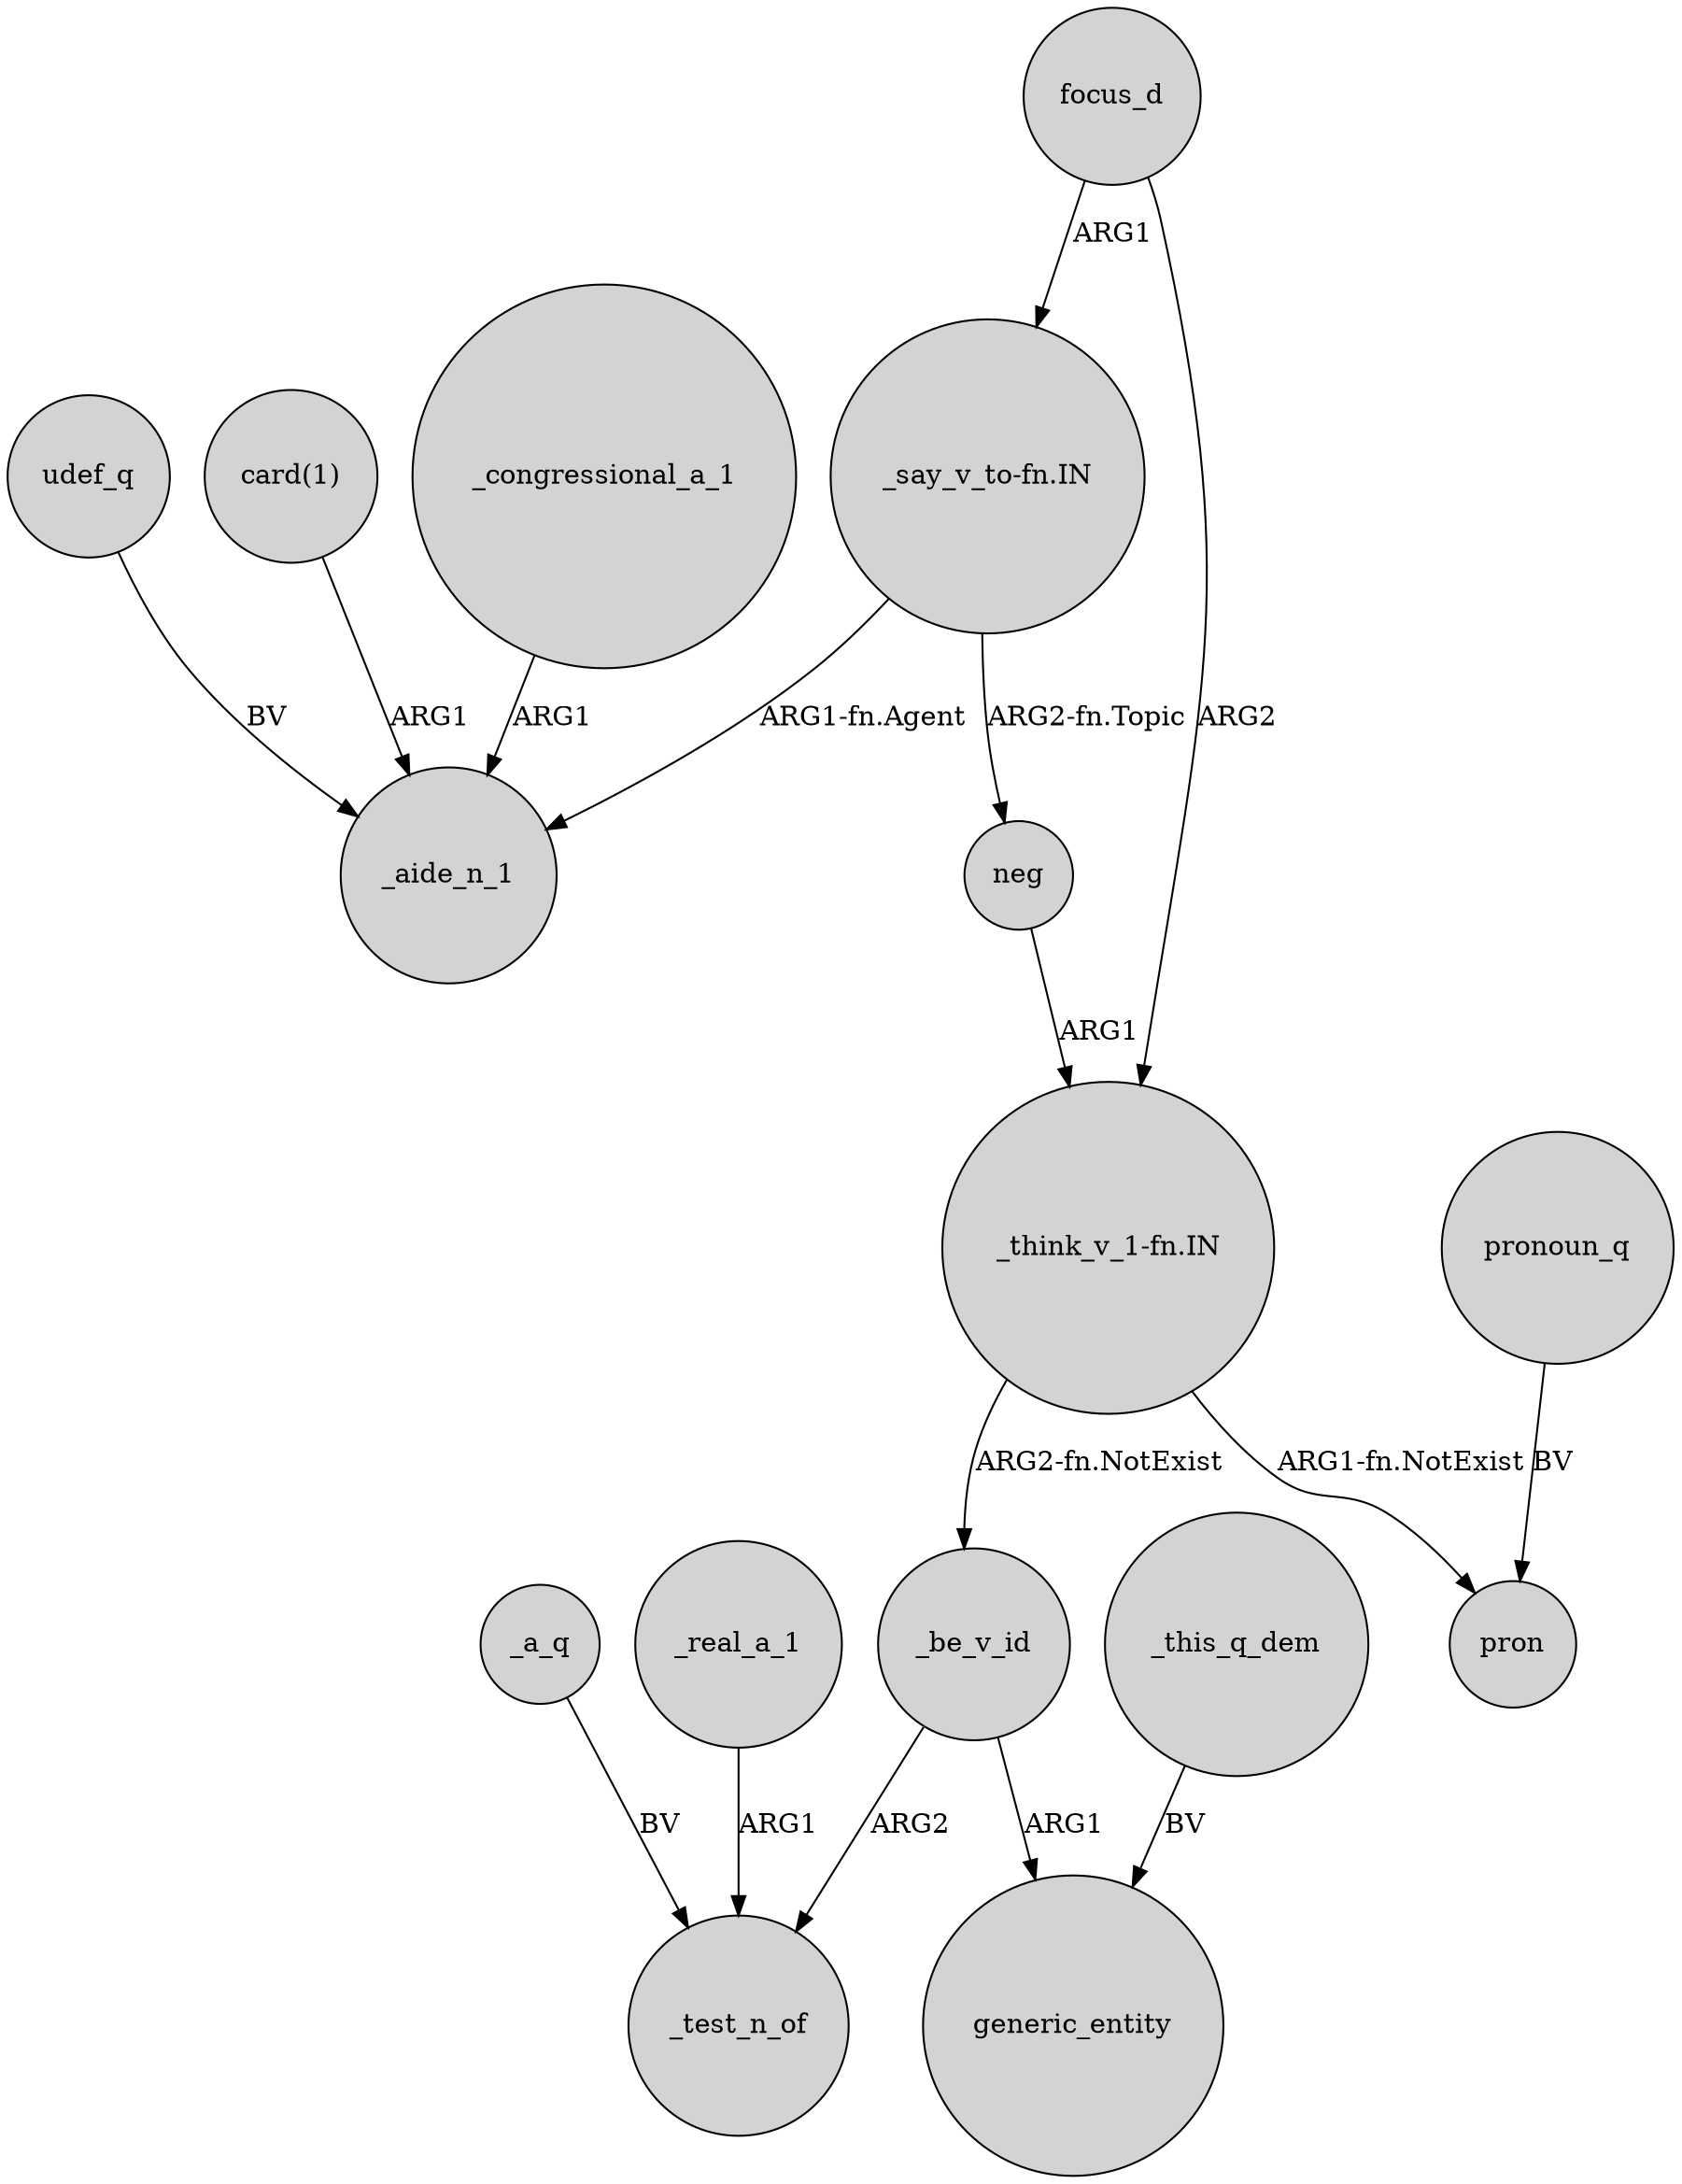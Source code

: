 digraph {
	node [shape=circle style=filled]
	"_say_v_to-fn.IN" -> _aide_n_1 [label="ARG1-fn.Agent"]
	_be_v_id -> _test_n_of [label=ARG2]
	"_say_v_to-fn.IN" -> neg [label="ARG2-fn.Topic"]
	"card(1)" -> _aide_n_1 [label=ARG1]
	_this_q_dem -> generic_entity [label=BV]
	_congressional_a_1 -> _aide_n_1 [label=ARG1]
	_a_q -> _test_n_of [label=BV]
	_be_v_id -> generic_entity [label=ARG1]
	focus_d -> "_think_v_1-fn.IN" [label=ARG2]
	"_think_v_1-fn.IN" -> _be_v_id [label="ARG2-fn.NotExist"]
	_real_a_1 -> _test_n_of [label=ARG1]
	udef_q -> _aide_n_1 [label=BV]
	"_think_v_1-fn.IN" -> pron [label="ARG1-fn.NotExist"]
	neg -> "_think_v_1-fn.IN" [label=ARG1]
	focus_d -> "_say_v_to-fn.IN" [label=ARG1]
	pronoun_q -> pron [label=BV]
}

